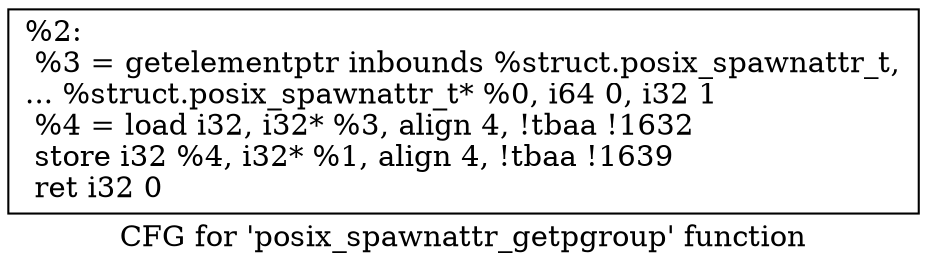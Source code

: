 digraph "CFG for 'posix_spawnattr_getpgroup' function" {
	label="CFG for 'posix_spawnattr_getpgroup' function";

	Node0x1eef3d0 [shape=record,label="{%2:\l  %3 = getelementptr inbounds %struct.posix_spawnattr_t,\l... %struct.posix_spawnattr_t* %0, i64 0, i32 1\l  %4 = load i32, i32* %3, align 4, !tbaa !1632\l  store i32 %4, i32* %1, align 4, !tbaa !1639\l  ret i32 0\l}"];
}
